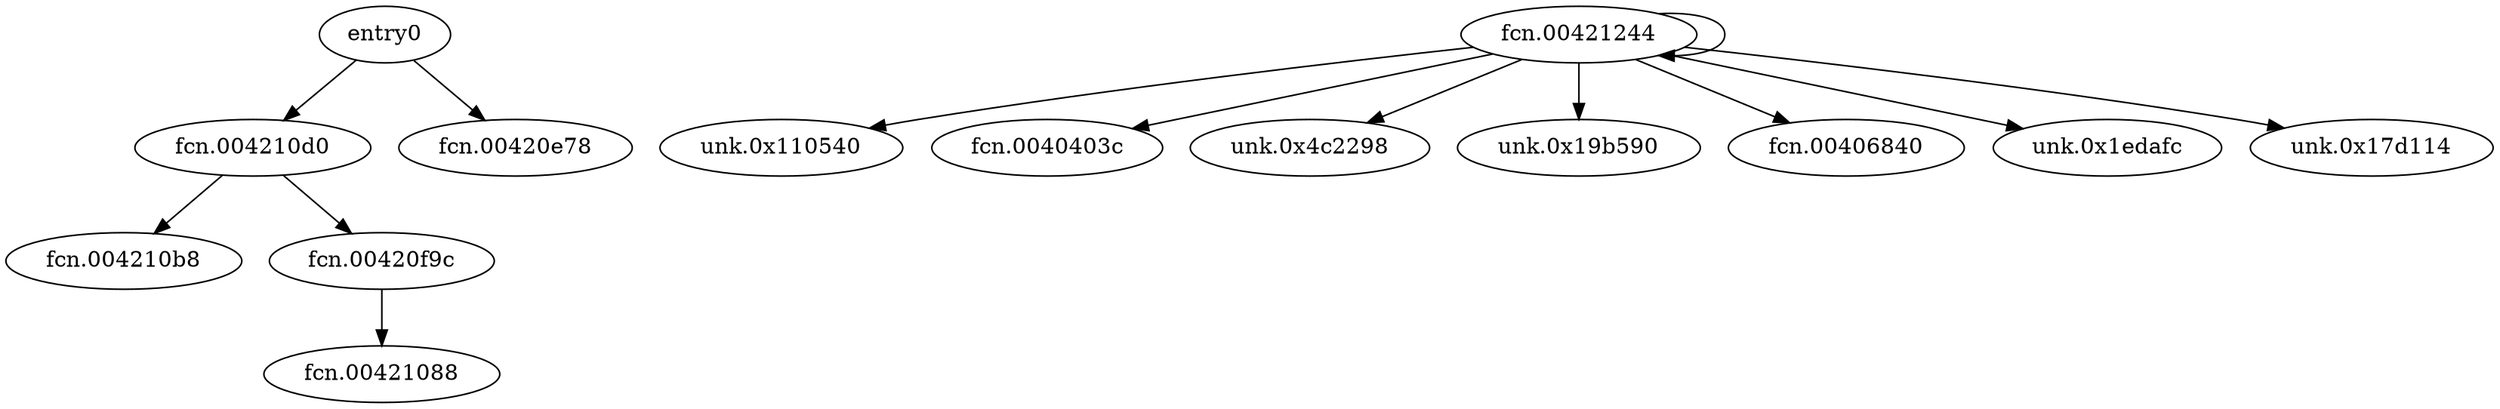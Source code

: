 digraph code {
  "0x00420d70" [label="entry0"];
  "0x00420d70" -> "0x004210d0";
  "0x004210d0" [label="fcn.004210d0"];
  "0x00420d70" -> "0x00420e78";
  "0x00420e78" [label="fcn.00420e78"];
  "0x004210d0" [label="fcn.004210d0"];
  "0x004210d0" -> "0x004210b8";
  "0x004210b8" [label="fcn.004210b8"];
  "0x004210d0" -> "0x00420f9c";
  "0x00420f9c" [label="fcn.00420f9c"];
  "0x00420f9c" [label="fcn.00420f9c"];
  "0x00420f9c" -> "0x00421088";
  "0x00421088" [label="fcn.00421088"];
  "0x00421244" [label="fcn.00421244"];
  "0x00421244" -> "0x00110540";
  "0x00110540" [label="unk.0x110540"];
  "0x00421244" -> "0x0040403c";
  "0x0040403c" [label="fcn.0040403c"];
  "0x00421244" -> "0x004c2298";
  "0x004c2298" [label="unk.0x4c2298"];
  "0x00421244" -> "0x0019b590";
  "0x0019b590" [label="unk.0x19b590"];
  "0x00421244" -> "0x00406840";
  "0x00406840" [label="fcn.00406840"];
  "0x00421244" -> "0x001edafc";
  "0x001edafc" [label="unk.0x1edafc"];
  "0x00421244" -> "0x0017d114";
  "0x0017d114" [label="unk.0x17d114"];
  "0x00421244" -> "0x00421244";
  "0x00421244" [label="fcn.00421244"];
}